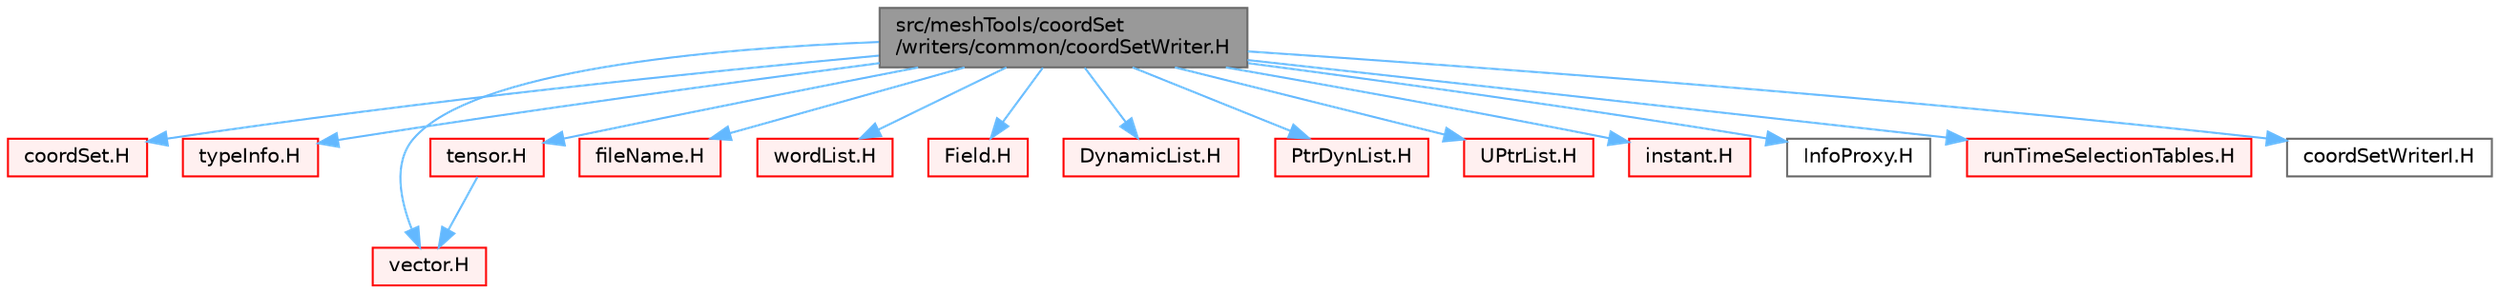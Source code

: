 digraph "src/meshTools/coordSet/writers/common/coordSetWriter.H"
{
 // LATEX_PDF_SIZE
  bgcolor="transparent";
  edge [fontname=Helvetica,fontsize=10,labelfontname=Helvetica,labelfontsize=10];
  node [fontname=Helvetica,fontsize=10,shape=box,height=0.2,width=0.4];
  Node1 [id="Node000001",label="src/meshTools/coordSet\l/writers/common/coordSetWriter.H",height=0.2,width=0.4,color="gray40", fillcolor="grey60", style="filled", fontcolor="black",tooltip=" "];
  Node1 -> Node2 [id="edge1_Node000001_Node000002",color="steelblue1",style="solid",tooltip=" "];
  Node2 [id="Node000002",label="coordSet.H",height=0.2,width=0.4,color="red", fillcolor="#FFF0F0", style="filled",URL="$coordSet_8H.html",tooltip=" "];
  Node1 -> Node145 [id="edge2_Node000001_Node000145",color="steelblue1",style="solid",tooltip=" "];
  Node145 [id="Node000145",label="typeInfo.H",height=0.2,width=0.4,color="red", fillcolor="#FFF0F0", style="filled",URL="$typeInfo_8H.html",tooltip=" "];
  Node1 -> Node5 [id="edge3_Node000001_Node000005",color="steelblue1",style="solid",tooltip=" "];
  Node5 [id="Node000005",label="vector.H",height=0.2,width=0.4,color="red", fillcolor="#FFF0F0", style="filled",URL="$vector_8H.html",tooltip=" "];
  Node1 -> Node184 [id="edge4_Node000001_Node000184",color="steelblue1",style="solid",tooltip=" "];
  Node184 [id="Node000184",label="tensor.H",height=0.2,width=0.4,color="red", fillcolor="#FFF0F0", style="filled",URL="$tensor_8H.html",tooltip=" "];
  Node184 -> Node5 [id="edge5_Node000184_Node000005",color="steelblue1",style="solid",tooltip=" "];
  Node1 -> Node56 [id="edge6_Node000001_Node000056",color="steelblue1",style="solid",tooltip=" "];
  Node56 [id="Node000056",label="fileName.H",height=0.2,width=0.4,color="red", fillcolor="#FFF0F0", style="filled",URL="$fileName_8H.html",tooltip=" "];
  Node1 -> Node123 [id="edge7_Node000001_Node000123",color="steelblue1",style="solid",tooltip=" "];
  Node123 [id="Node000123",label="wordList.H",height=0.2,width=0.4,color="red", fillcolor="#FFF0F0", style="filled",URL="$wordList_8H.html",tooltip=" "];
  Node1 -> Node84 [id="edge8_Node000001_Node000084",color="steelblue1",style="solid",tooltip=" "];
  Node84 [id="Node000084",label="Field.H",height=0.2,width=0.4,color="red", fillcolor="#FFF0F0", style="filled",URL="$Field_8H.html",tooltip=" "];
  Node1 -> Node124 [id="edge9_Node000001_Node000124",color="steelblue1",style="solid",tooltip=" "];
  Node124 [id="Node000124",label="DynamicList.H",height=0.2,width=0.4,color="red", fillcolor="#FFF0F0", style="filled",URL="$DynamicList_8H.html",tooltip=" "];
  Node1 -> Node194 [id="edge10_Node000001_Node000194",color="steelblue1",style="solid",tooltip=" "];
  Node194 [id="Node000194",label="PtrDynList.H",height=0.2,width=0.4,color="red", fillcolor="#FFF0F0", style="filled",URL="$PtrDynList_8H.html",tooltip=" "];
  Node1 -> Node196 [id="edge11_Node000001_Node000196",color="steelblue1",style="solid",tooltip=" "];
  Node196 [id="Node000196",label="UPtrList.H",height=0.2,width=0.4,color="red", fillcolor="#FFF0F0", style="filled",URL="$UPtrList_8H.html",tooltip=" "];
  Node1 -> Node205 [id="edge12_Node000001_Node000205",color="steelblue1",style="solid",tooltip=" "];
  Node205 [id="Node000205",label="instant.H",height=0.2,width=0.4,color="red", fillcolor="#FFF0F0", style="filled",URL="$instant_8H.html",tooltip=" "];
  Node1 -> Node58 [id="edge13_Node000001_Node000058",color="steelblue1",style="solid",tooltip=" "];
  Node58 [id="Node000058",label="InfoProxy.H",height=0.2,width=0.4,color="grey40", fillcolor="white", style="filled",URL="$InfoProxy_8H.html",tooltip=" "];
  Node1 -> Node146 [id="edge14_Node000001_Node000146",color="steelblue1",style="solid",tooltip=" "];
  Node146 [id="Node000146",label="runTimeSelectionTables.H",height=0.2,width=0.4,color="red", fillcolor="#FFF0F0", style="filled",URL="$runTimeSelectionTables_8H.html",tooltip="Macros to ease declaration of run-time selection tables."];
  Node1 -> Node207 [id="edge15_Node000001_Node000207",color="steelblue1",style="solid",tooltip=" "];
  Node207 [id="Node000207",label="coordSetWriterI.H",height=0.2,width=0.4,color="grey40", fillcolor="white", style="filled",URL="$coordSetWriterI_8H.html",tooltip=" "];
}
